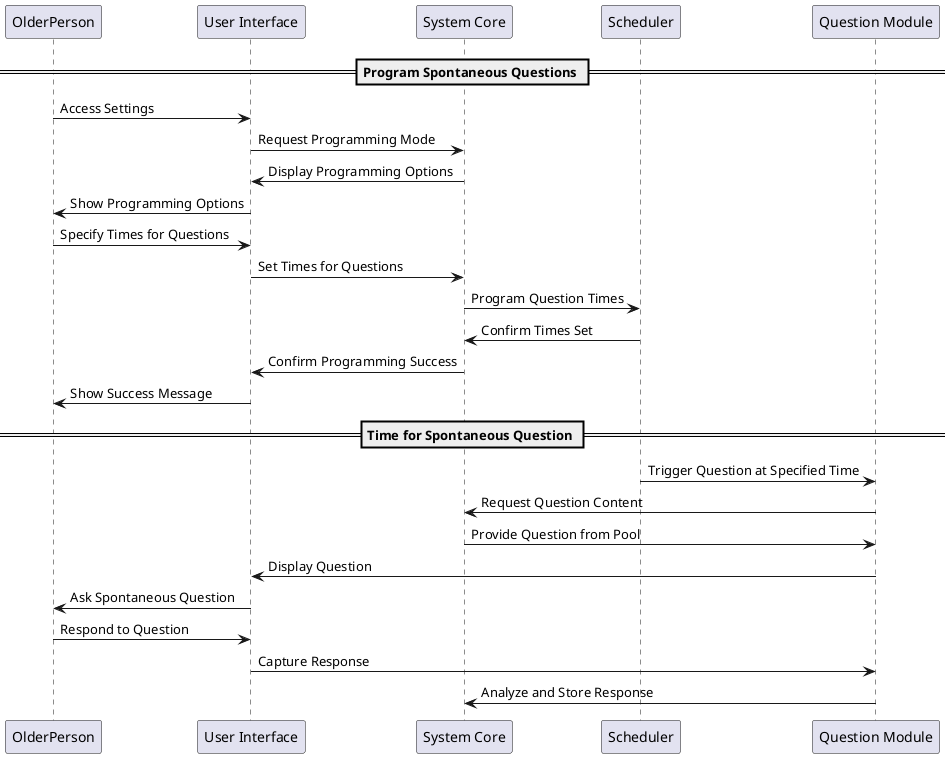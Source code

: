 @startuml
participant OlderPerson
participant "User Interface" as UI
participant "System Core" as Core
participant "Scheduler" as Scheduler
participant "Question Module" as QModule

== Program Spontaneous Questions ==
OlderPerson -> UI : Access Settings
UI -> Core : Request Programming Mode
Core -> UI : Display Programming Options
UI -> OlderPerson : Show Programming Options
OlderPerson -> UI : Specify Times for Questions
UI -> Core : Set Times for Questions
Core -> Scheduler : Program Question Times
Scheduler -> Core : Confirm Times Set
Core -> UI : Confirm Programming Success
UI -> OlderPerson : Show Success Message

== Time for Spontaneous Question ==
Scheduler -> QModule : Trigger Question at Specified Time
QModule -> Core : Request Question Content
Core -> QModule : Provide Question from Pool
QModule -> UI : Display Question
UI -> OlderPerson : Ask Spontaneous Question
OlderPerson -> UI : Respond to Question
UI -> QModule : Capture Response
QModule -> Core : Analyze and Store Response
@enduml